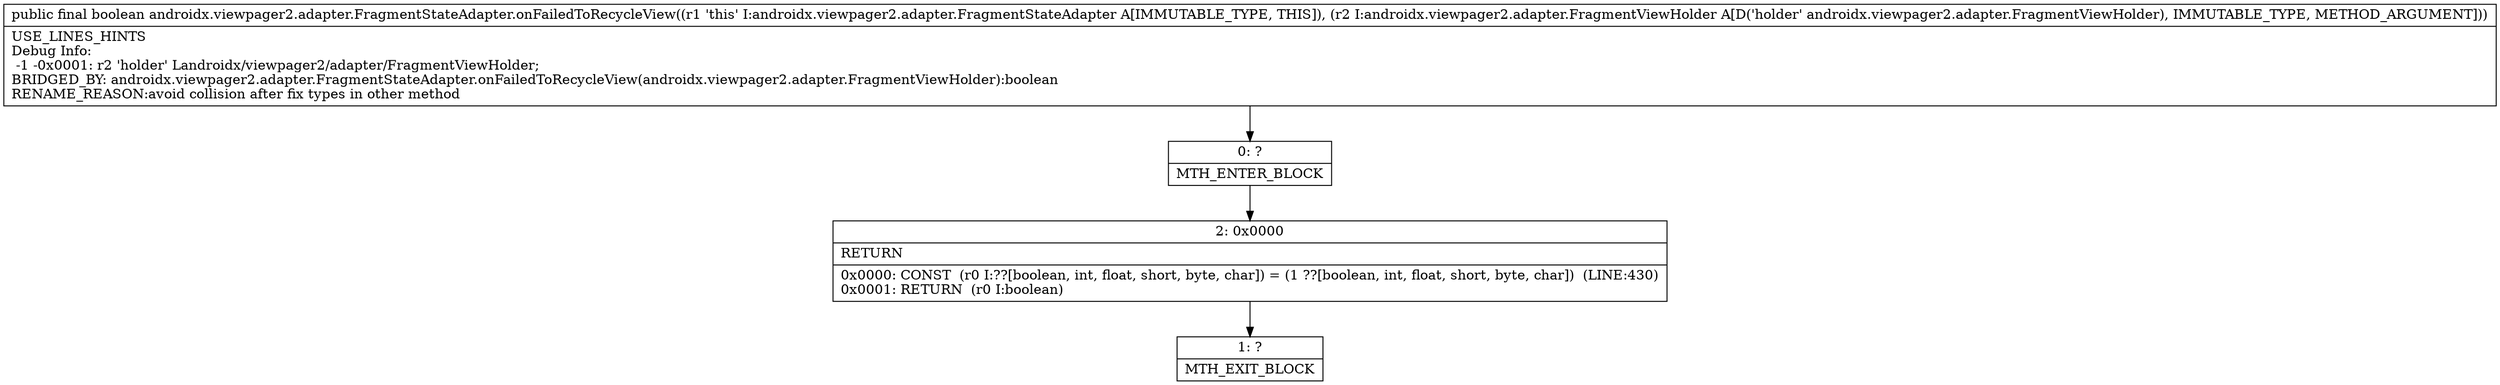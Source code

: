 digraph "CFG forandroidx.viewpager2.adapter.FragmentStateAdapter.onFailedToRecycleView(Landroidx\/viewpager2\/adapter\/FragmentViewHolder;)Z" {
Node_0 [shape=record,label="{0\:\ ?|MTH_ENTER_BLOCK\l}"];
Node_2 [shape=record,label="{2\:\ 0x0000|RETURN\l|0x0000: CONST  (r0 I:??[boolean, int, float, short, byte, char]) = (1 ??[boolean, int, float, short, byte, char])  (LINE:430)\l0x0001: RETURN  (r0 I:boolean) \l}"];
Node_1 [shape=record,label="{1\:\ ?|MTH_EXIT_BLOCK\l}"];
MethodNode[shape=record,label="{public final boolean androidx.viewpager2.adapter.FragmentStateAdapter.onFailedToRecycleView((r1 'this' I:androidx.viewpager2.adapter.FragmentStateAdapter A[IMMUTABLE_TYPE, THIS]), (r2 I:androidx.viewpager2.adapter.FragmentViewHolder A[D('holder' androidx.viewpager2.adapter.FragmentViewHolder), IMMUTABLE_TYPE, METHOD_ARGUMENT]))  | USE_LINES_HINTS\lDebug Info:\l  \-1 \-0x0001: r2 'holder' Landroidx\/viewpager2\/adapter\/FragmentViewHolder;\lBRIDGED_BY: androidx.viewpager2.adapter.FragmentStateAdapter.onFailedToRecycleView(androidx.viewpager2.adapter.FragmentViewHolder):boolean\lRENAME_REASON:avoid collision after fix types in other method\l}"];
MethodNode -> Node_0;Node_0 -> Node_2;
Node_2 -> Node_1;
}

